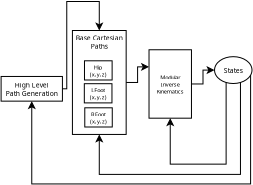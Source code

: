 <?xml version="1.0" encoding="UTF-8"?>
<dia:diagram xmlns:dia="http://www.lysator.liu.se/~alla/dia/">
  <dia:layer name="Background" visible="true" active="true">
    <dia:object type="Flowchart - Box" version="0" id="O0">
      <dia:attribute name="obj_pos">
        <dia:point val="5.311,4.384"/>
      </dia:attribute>
      <dia:attribute name="obj_bb">
        <dia:rectangle val="5.306,4.379;8.003,9.586"/>
      </dia:attribute>
      <dia:attribute name="elem_corner">
        <dia:point val="5.311,4.384"/>
      </dia:attribute>
      <dia:attribute name="elem_width">
        <dia:real val="2.687"/>
      </dia:attribute>
      <dia:attribute name="elem_height">
        <dia:real val="5.197"/>
      </dia:attribute>
      <dia:attribute name="border_width">
        <dia:real val="0.01"/>
      </dia:attribute>
      <dia:attribute name="show_background">
        <dia:boolean val="true"/>
      </dia:attribute>
      <dia:attribute name="padding">
        <dia:real val="0.01"/>
      </dia:attribute>
      <dia:attribute name="text">
        <dia:composite type="text">
          <dia:attribute name="string">
            <dia:string>##</dia:string>
          </dia:attribute>
          <dia:attribute name="font">
            <dia:font family="sans" style="0" name="Helvetica"/>
          </dia:attribute>
          <dia:attribute name="height">
            <dia:real val="0.353"/>
          </dia:attribute>
          <dia:attribute name="pos">
            <dia:point val="6.654,7.068"/>
          </dia:attribute>
          <dia:attribute name="color">
            <dia:color val="#000000"/>
          </dia:attribute>
          <dia:attribute name="alignment">
            <dia:enum val="1"/>
          </dia:attribute>
        </dia:composite>
      </dia:attribute>
    </dia:object>
    <dia:object type="Flowchart - Box" version="0" id="O1">
      <dia:attribute name="obj_pos">
        <dia:point val="5.914,5.899"/>
      </dia:attribute>
      <dia:attribute name="obj_bb">
        <dia:rectangle val="5.909,5.894;7.301,6.864"/>
      </dia:attribute>
      <dia:attribute name="elem_corner">
        <dia:point val="5.914,5.899"/>
      </dia:attribute>
      <dia:attribute name="elem_width">
        <dia:real val="1.382"/>
      </dia:attribute>
      <dia:attribute name="elem_height">
        <dia:real val="0.96"/>
      </dia:attribute>
      <dia:attribute name="border_width">
        <dia:real val="0.01"/>
      </dia:attribute>
      <dia:attribute name="show_background">
        <dia:boolean val="true"/>
      </dia:attribute>
      <dia:attribute name="padding">
        <dia:real val="0.01"/>
      </dia:attribute>
      <dia:attribute name="text">
        <dia:composite type="text">
          <dia:attribute name="string">
            <dia:string>#Hip
(x,y,z)#</dia:string>
          </dia:attribute>
          <dia:attribute name="font">
            <dia:font family="sans" style="0" name="Helvetica"/>
          </dia:attribute>
          <dia:attribute name="height">
            <dia:real val="0.353"/>
          </dia:attribute>
          <dia:attribute name="pos">
            <dia:point val="6.605,6.288"/>
          </dia:attribute>
          <dia:attribute name="color">
            <dia:color val="#000000"/>
          </dia:attribute>
          <dia:attribute name="alignment">
            <dia:enum val="1"/>
          </dia:attribute>
        </dia:composite>
      </dia:attribute>
    </dia:object>
    <dia:object type="Flowchart - Box" version="0" id="O2">
      <dia:attribute name="obj_pos">
        <dia:point val="5.906,7.044"/>
      </dia:attribute>
      <dia:attribute name="obj_bb">
        <dia:rectangle val="5.901,7.039;7.294,8.009"/>
      </dia:attribute>
      <dia:attribute name="elem_corner">
        <dia:point val="5.906,7.044"/>
      </dia:attribute>
      <dia:attribute name="elem_width">
        <dia:real val="1.382"/>
      </dia:attribute>
      <dia:attribute name="elem_height">
        <dia:real val="0.96"/>
      </dia:attribute>
      <dia:attribute name="border_width">
        <dia:real val="0.01"/>
      </dia:attribute>
      <dia:attribute name="show_background">
        <dia:boolean val="true"/>
      </dia:attribute>
      <dia:attribute name="padding">
        <dia:real val="0.01"/>
      </dia:attribute>
      <dia:attribute name="text">
        <dia:composite type="text">
          <dia:attribute name="string">
            <dia:string>#LFoot
(x,y,z)#</dia:string>
          </dia:attribute>
          <dia:attribute name="font">
            <dia:font family="sans" style="0" name="Helvetica"/>
          </dia:attribute>
          <dia:attribute name="height">
            <dia:real val="0.353"/>
          </dia:attribute>
          <dia:attribute name="pos">
            <dia:point val="6.598,7.433"/>
          </dia:attribute>
          <dia:attribute name="color">
            <dia:color val="#000000"/>
          </dia:attribute>
          <dia:attribute name="alignment">
            <dia:enum val="1"/>
          </dia:attribute>
        </dia:composite>
      </dia:attribute>
    </dia:object>
    <dia:object type="Flowchart - Box" version="0" id="O3">
      <dia:attribute name="obj_pos">
        <dia:point val="5.929,8.249"/>
      </dia:attribute>
      <dia:attribute name="obj_bb">
        <dia:rectangle val="5.924,8.244;7.308,9.214"/>
      </dia:attribute>
      <dia:attribute name="elem_corner">
        <dia:point val="5.929,8.249"/>
      </dia:attribute>
      <dia:attribute name="elem_width">
        <dia:real val="1.374"/>
      </dia:attribute>
      <dia:attribute name="elem_height">
        <dia:real val="0.96"/>
      </dia:attribute>
      <dia:attribute name="border_width">
        <dia:real val="0.01"/>
      </dia:attribute>
      <dia:attribute name="show_background">
        <dia:boolean val="true"/>
      </dia:attribute>
      <dia:attribute name="padding">
        <dia:real val="0.01"/>
      </dia:attribute>
      <dia:attribute name="text">
        <dia:composite type="text">
          <dia:attribute name="string">
            <dia:string>#RFoot
(x,y,z)#</dia:string>
          </dia:attribute>
          <dia:attribute name="font">
            <dia:font family="sans" style="0" name="Helvetica"/>
          </dia:attribute>
          <dia:attribute name="height">
            <dia:real val="0.353"/>
          </dia:attribute>
          <dia:attribute name="pos">
            <dia:point val="6.616,8.639"/>
          </dia:attribute>
          <dia:attribute name="color">
            <dia:color val="#000000"/>
          </dia:attribute>
          <dia:attribute name="alignment">
            <dia:enum val="1"/>
          </dia:attribute>
        </dia:composite>
      </dia:attribute>
    </dia:object>
    <dia:object type="Standard - Text" version="1" id="O4">
      <dia:attribute name="obj_pos">
        <dia:point val="6.649,4.879"/>
      </dia:attribute>
      <dia:attribute name="obj_bb">
        <dia:rectangle val="5.373,4.564;7.925,5.382"/>
      </dia:attribute>
      <dia:attribute name="text">
        <dia:composite type="text">
          <dia:attribute name="string">
            <dia:string>#Base Cartesian
Paths#</dia:string>
          </dia:attribute>
          <dia:attribute name="font">
            <dia:font family="sans" style="0" name="Helvetica"/>
          </dia:attribute>
          <dia:attribute name="height">
            <dia:real val="0.423"/>
          </dia:attribute>
          <dia:attribute name="pos">
            <dia:point val="6.649,4.879"/>
          </dia:attribute>
          <dia:attribute name="color">
            <dia:color val="#000000"/>
          </dia:attribute>
          <dia:attribute name="alignment">
            <dia:enum val="1"/>
          </dia:attribute>
        </dia:composite>
      </dia:attribute>
      <dia:attribute name="valign">
        <dia:enum val="3"/>
      </dia:attribute>
    </dia:object>
    <dia:object type="Flowchart - Box" version="0" id="O5">
      <dia:attribute name="obj_pos">
        <dia:point val="9.141,5.347"/>
      </dia:attribute>
      <dia:attribute name="obj_bb">
        <dia:rectangle val="9.136,5.342;11.268,8.773"/>
      </dia:attribute>
      <dia:attribute name="elem_corner">
        <dia:point val="9.141,5.347"/>
      </dia:attribute>
      <dia:attribute name="elem_width">
        <dia:real val="2.122"/>
      </dia:attribute>
      <dia:attribute name="elem_height">
        <dia:real val="3.421"/>
      </dia:attribute>
      <dia:attribute name="border_width">
        <dia:real val="0.01"/>
      </dia:attribute>
      <dia:attribute name="show_background">
        <dia:boolean val="true"/>
      </dia:attribute>
      <dia:attribute name="padding">
        <dia:real val="0.01"/>
      </dia:attribute>
      <dia:attribute name="text">
        <dia:composite type="text">
          <dia:attribute name="string">
            <dia:string>#Modular
Inverse
Kinematics#</dia:string>
          </dia:attribute>
          <dia:attribute name="font">
            <dia:font family="sans" style="0" name="Helvetica"/>
          </dia:attribute>
          <dia:attribute name="height">
            <dia:real val="0.353"/>
          </dia:attribute>
          <dia:attribute name="pos">
            <dia:point val="10.202,6.791"/>
          </dia:attribute>
          <dia:attribute name="color">
            <dia:color val="#000000"/>
          </dia:attribute>
          <dia:attribute name="alignment">
            <dia:enum val="1"/>
          </dia:attribute>
        </dia:composite>
      </dia:attribute>
    </dia:object>
    <dia:object type="Flowchart - Box" version="0" id="O6">
      <dia:attribute name="obj_pos">
        <dia:point val="1.745,6.682"/>
      </dia:attribute>
      <dia:attribute name="obj_bb">
        <dia:rectangle val="1.74,6.677;4.816,7.921"/>
      </dia:attribute>
      <dia:attribute name="elem_corner">
        <dia:point val="1.745,6.682"/>
      </dia:attribute>
      <dia:attribute name="elem_width">
        <dia:real val="3.066"/>
      </dia:attribute>
      <dia:attribute name="elem_height">
        <dia:real val="1.234"/>
      </dia:attribute>
      <dia:attribute name="border_width">
        <dia:real val="0.01"/>
      </dia:attribute>
      <dia:attribute name="show_background">
        <dia:boolean val="true"/>
      </dia:attribute>
      <dia:attribute name="padding">
        <dia:real val="0.01"/>
      </dia:attribute>
      <dia:attribute name="text">
        <dia:composite type="text">
          <dia:attribute name="string">
            <dia:string>#High Level
Path Generation#</dia:string>
          </dia:attribute>
          <dia:attribute name="font">
            <dia:font family="sans" style="0" name="Helvetica"/>
          </dia:attribute>
          <dia:attribute name="height">
            <dia:real val="0.423"/>
          </dia:attribute>
          <dia:attribute name="pos">
            <dia:point val="3.278,7.19"/>
          </dia:attribute>
          <dia:attribute name="color">
            <dia:color val="#000000"/>
          </dia:attribute>
          <dia:attribute name="alignment">
            <dia:enum val="1"/>
          </dia:attribute>
        </dia:composite>
      </dia:attribute>
    </dia:object>
    <dia:object type="Flowchart - Ellipse" version="0" id="O7">
      <dia:attribute name="obj_pos">
        <dia:point val="12.417,5.692"/>
      </dia:attribute>
      <dia:attribute name="obj_bb">
        <dia:rectangle val="12.412,5.687;14.296,7.04"/>
      </dia:attribute>
      <dia:attribute name="elem_corner">
        <dia:point val="12.417,5.692"/>
      </dia:attribute>
      <dia:attribute name="elem_width">
        <dia:real val="1.873"/>
      </dia:attribute>
      <dia:attribute name="elem_height">
        <dia:real val="1.343"/>
      </dia:attribute>
      <dia:attribute name="border_width">
        <dia:real val="0.01"/>
      </dia:attribute>
      <dia:attribute name="show_background">
        <dia:boolean val="true"/>
      </dia:attribute>
      <dia:attribute name="padding">
        <dia:real val="0.01"/>
      </dia:attribute>
      <dia:attribute name="text">
        <dia:composite type="text">
          <dia:attribute name="string">
            <dia:string>#States#</dia:string>
          </dia:attribute>
          <dia:attribute name="font">
            <dia:font family="sans" style="0" name="Helvetica"/>
          </dia:attribute>
          <dia:attribute name="height">
            <dia:real val="0.423"/>
          </dia:attribute>
          <dia:attribute name="pos">
            <dia:point val="13.354,6.467"/>
          </dia:attribute>
          <dia:attribute name="color">
            <dia:color val="#000000"/>
          </dia:attribute>
          <dia:attribute name="alignment">
            <dia:enum val="1"/>
          </dia:attribute>
        </dia:composite>
      </dia:attribute>
    </dia:object>
    <dia:object type="Standard - ZigZagLine" version="1" id="O8">
      <dia:attribute name="obj_pos">
        <dia:point val="4.811,7.299"/>
      </dia:attribute>
      <dia:attribute name="obj_bb">
        <dia:rectangle val="4.786,2.909;6.86,7.324"/>
      </dia:attribute>
      <dia:attribute name="orth_points">
        <dia:point val="4.811,7.299"/>
        <dia:point val="5.028,7.299"/>
        <dia:point val="5.028,2.934"/>
        <dia:point val="6.654,2.934"/>
        <dia:point val="6.654,4.384"/>
      </dia:attribute>
      <dia:attribute name="orth_orient">
        <dia:enum val="0"/>
        <dia:enum val="1"/>
        <dia:enum val="0"/>
        <dia:enum val="1"/>
      </dia:attribute>
      <dia:attribute name="autorouting">
        <dia:boolean val="false"/>
      </dia:attribute>
      <dia:attribute name="line_width">
        <dia:real val="0.05"/>
      </dia:attribute>
      <dia:attribute name="end_arrow">
        <dia:enum val="22"/>
      </dia:attribute>
      <dia:attribute name="end_arrow_length">
        <dia:real val="0.3"/>
      </dia:attribute>
      <dia:attribute name="end_arrow_width">
        <dia:real val="0.3"/>
      </dia:attribute>
      <dia:connections>
        <dia:connection handle="0" to="O6" connection="8"/>
        <dia:connection handle="1" to="O0" connection="2"/>
      </dia:connections>
    </dia:object>
    <dia:object type="Standard - ZigZagLine" version="1" id="O9">
      <dia:attribute name="obj_pos">
        <dia:point val="7.998,6.982"/>
      </dia:attribute>
      <dia:attribute name="obj_bb">
        <dia:rectangle val="7.973,5.996;9.197,7.007"/>
      </dia:attribute>
      <dia:attribute name="orth_points">
        <dia:point val="7.998,6.982"/>
        <dia:point val="8.57,6.982"/>
        <dia:point val="8.57,6.202"/>
        <dia:point val="9.141,6.202"/>
      </dia:attribute>
      <dia:attribute name="orth_orient">
        <dia:enum val="0"/>
        <dia:enum val="1"/>
        <dia:enum val="0"/>
      </dia:attribute>
      <dia:attribute name="autorouting">
        <dia:boolean val="true"/>
      </dia:attribute>
      <dia:attribute name="line_width">
        <dia:real val="0.05"/>
      </dia:attribute>
      <dia:attribute name="end_arrow">
        <dia:enum val="22"/>
      </dia:attribute>
      <dia:attribute name="end_arrow_length">
        <dia:real val="0.3"/>
      </dia:attribute>
      <dia:attribute name="end_arrow_width">
        <dia:real val="0.3"/>
      </dia:attribute>
      <dia:connections>
        <dia:connection handle="0" to="O0" connection="8"/>
        <dia:connection handle="1" to="O5" connection="5"/>
      </dia:connections>
    </dia:object>
    <dia:object type="Standard - ZigZagLine" version="1" id="O10">
      <dia:attribute name="obj_pos">
        <dia:point val="11.263,7.057"/>
      </dia:attribute>
      <dia:attribute name="obj_bb">
        <dia:rectangle val="11.238,6.158;12.473,7.082"/>
      </dia:attribute>
      <dia:attribute name="orth_points">
        <dia:point val="11.263,7.057"/>
        <dia:point val="11.84,7.057"/>
        <dia:point val="11.84,6.364"/>
        <dia:point val="12.417,6.364"/>
      </dia:attribute>
      <dia:attribute name="orth_orient">
        <dia:enum val="0"/>
        <dia:enum val="1"/>
        <dia:enum val="0"/>
      </dia:attribute>
      <dia:attribute name="autorouting">
        <dia:boolean val="true"/>
      </dia:attribute>
      <dia:attribute name="line_width">
        <dia:real val="0.05"/>
      </dia:attribute>
      <dia:attribute name="end_arrow">
        <dia:enum val="22"/>
      </dia:attribute>
      <dia:attribute name="end_arrow_length">
        <dia:real val="0.3"/>
      </dia:attribute>
      <dia:attribute name="end_arrow_width">
        <dia:real val="0.3"/>
      </dia:attribute>
      <dia:connections>
        <dia:connection handle="0" to="O5" connection="8"/>
        <dia:connection handle="1" to="O7" connection="8"/>
      </dia:connections>
    </dia:object>
    <dia:object type="Standard - ZigZagLine" version="1" id="O11">
      <dia:attribute name="obj_pos">
        <dia:point val="14.22,6.621"/>
      </dia:attribute>
      <dia:attribute name="obj_bb">
        <dia:rectangle val="3.072,6.596;14.245,12.081"/>
      </dia:attribute>
      <dia:attribute name="orth_points">
        <dia:point val="14.22,6.621"/>
        <dia:point val="14.22,12.056"/>
        <dia:point val="3.278,12.056"/>
        <dia:point val="3.278,7.916"/>
      </dia:attribute>
      <dia:attribute name="orth_orient">
        <dia:enum val="1"/>
        <dia:enum val="0"/>
        <dia:enum val="1"/>
      </dia:attribute>
      <dia:attribute name="autorouting">
        <dia:boolean val="false"/>
      </dia:attribute>
      <dia:attribute name="line_width">
        <dia:real val="0.05"/>
      </dia:attribute>
      <dia:attribute name="end_arrow">
        <dia:enum val="22"/>
      </dia:attribute>
      <dia:attribute name="end_arrow_length">
        <dia:real val="0.3"/>
      </dia:attribute>
      <dia:attribute name="end_arrow_width">
        <dia:real val="0.3"/>
      </dia:attribute>
      <dia:connections>
        <dia:connection handle="0" to="O7" connection="15"/>
        <dia:connection handle="1" to="O6" connection="13"/>
      </dia:connections>
    </dia:object>
    <dia:object type="Standard - ZigZagLine" version="1" id="O12">
      <dia:attribute name="obj_pos">
        <dia:point val="13.713,6.984"/>
      </dia:attribute>
      <dia:attribute name="obj_bb">
        <dia:rectangle val="6.448,6.959;13.738,11.604"/>
      </dia:attribute>
      <dia:attribute name="orth_points">
        <dia:point val="13.713,6.984"/>
        <dia:point val="13.713,11.579"/>
        <dia:point val="6.654,11.579"/>
        <dia:point val="6.654,9.581"/>
      </dia:attribute>
      <dia:attribute name="orth_orient">
        <dia:enum val="1"/>
        <dia:enum val="0"/>
        <dia:enum val="1"/>
      </dia:attribute>
      <dia:attribute name="autorouting">
        <dia:boolean val="false"/>
      </dia:attribute>
      <dia:attribute name="line_width">
        <dia:real val="0.05"/>
      </dia:attribute>
      <dia:attribute name="end_arrow">
        <dia:enum val="22"/>
      </dia:attribute>
      <dia:attribute name="end_arrow_length">
        <dia:real val="0.3"/>
      </dia:attribute>
      <dia:attribute name="end_arrow_width">
        <dia:real val="0.3"/>
      </dia:attribute>
      <dia:connections>
        <dia:connection handle="0" to="O7" connection="13"/>
        <dia:connection handle="1" to="O0" connection="13"/>
      </dia:connections>
    </dia:object>
    <dia:object type="Standard - ZigZagLine" version="1" id="O13">
      <dia:attribute name="obj_pos">
        <dia:point val="12.996,6.984"/>
      </dia:attribute>
      <dia:attribute name="obj_bb">
        <dia:rectangle val="9.996,6.959;13.021,11.091"/>
      </dia:attribute>
      <dia:attribute name="orth_points">
        <dia:point val="12.996,6.984"/>
        <dia:point val="12.996,11.066"/>
        <dia:point val="10.202,11.066"/>
        <dia:point val="10.202,8.768"/>
      </dia:attribute>
      <dia:attribute name="orth_orient">
        <dia:enum val="1"/>
        <dia:enum val="0"/>
        <dia:enum val="1"/>
      </dia:attribute>
      <dia:attribute name="autorouting">
        <dia:boolean val="false"/>
      </dia:attribute>
      <dia:attribute name="line_width">
        <dia:real val="0.05"/>
      </dia:attribute>
      <dia:attribute name="end_arrow">
        <dia:enum val="22"/>
      </dia:attribute>
      <dia:attribute name="end_arrow_length">
        <dia:real val="0.3"/>
      </dia:attribute>
      <dia:attribute name="end_arrow_width">
        <dia:real val="0.3"/>
      </dia:attribute>
      <dia:connections>
        <dia:connection handle="0" to="O7" connection="11"/>
        <dia:connection handle="1" to="O5" connection="13"/>
      </dia:connections>
    </dia:object>
  </dia:layer>
</dia:diagram>
